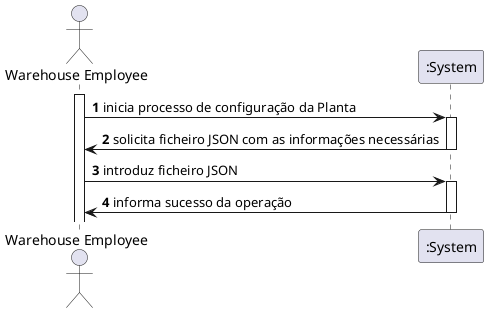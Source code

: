 @startuml
'https://plantuml.com/sequence-diagram

autonumber
actor "Warehouse Employee" as WE


activate WE
WE -> ":System" : inicia processo de configuração da Planta
activate ":System"
":System" -> WE : solicita ficheiro JSON com as informações necessárias
deactivate ":System"

WE -> ":System" : introduz ficheiro JSON
activate ":System"
":System" -> WE : informa sucesso da operação
deactivate ":System"

@enduml